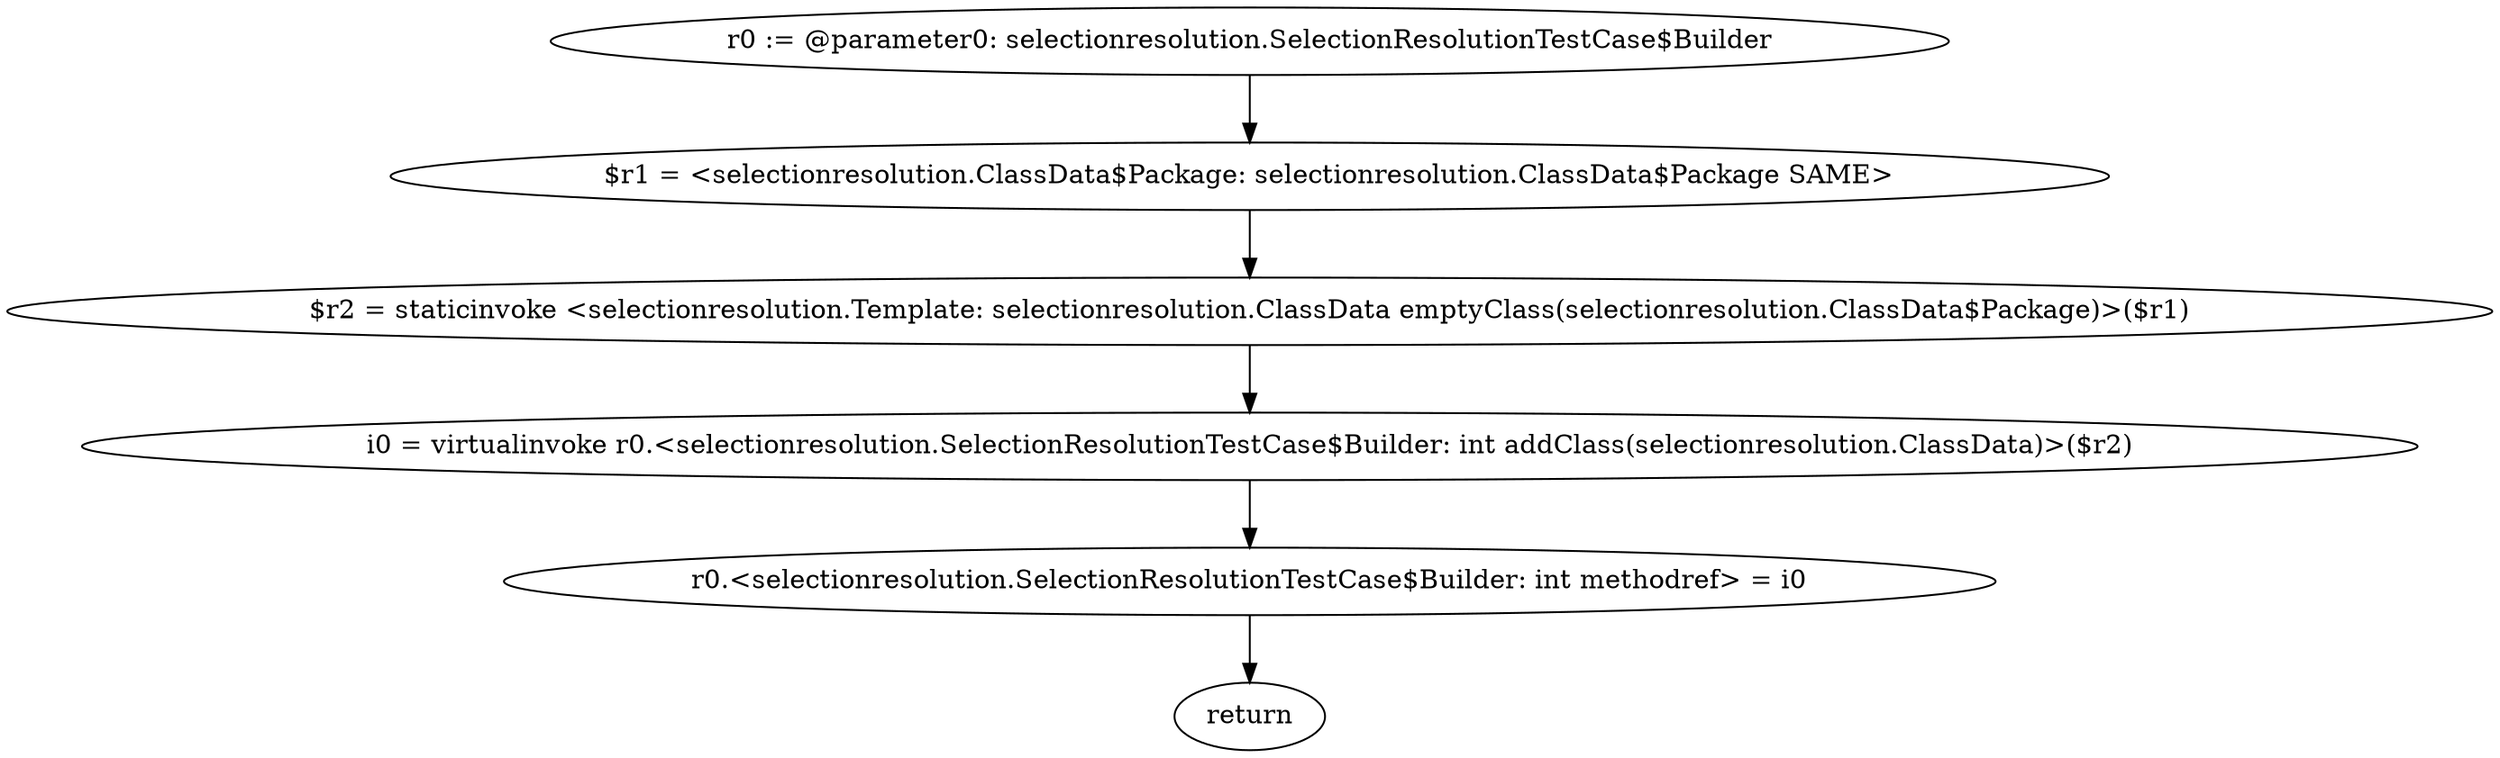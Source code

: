 digraph "unitGraph" {
    "r0 := @parameter0: selectionresolution.SelectionResolutionTestCase$Builder"
    "$r1 = <selectionresolution.ClassData$Package: selectionresolution.ClassData$Package SAME>"
    "$r2 = staticinvoke <selectionresolution.Template: selectionresolution.ClassData emptyClass(selectionresolution.ClassData$Package)>($r1)"
    "i0 = virtualinvoke r0.<selectionresolution.SelectionResolutionTestCase$Builder: int addClass(selectionresolution.ClassData)>($r2)"
    "r0.<selectionresolution.SelectionResolutionTestCase$Builder: int methodref> = i0"
    "return"
    "r0 := @parameter0: selectionresolution.SelectionResolutionTestCase$Builder"->"$r1 = <selectionresolution.ClassData$Package: selectionresolution.ClassData$Package SAME>";
    "$r1 = <selectionresolution.ClassData$Package: selectionresolution.ClassData$Package SAME>"->"$r2 = staticinvoke <selectionresolution.Template: selectionresolution.ClassData emptyClass(selectionresolution.ClassData$Package)>($r1)";
    "$r2 = staticinvoke <selectionresolution.Template: selectionresolution.ClassData emptyClass(selectionresolution.ClassData$Package)>($r1)"->"i0 = virtualinvoke r0.<selectionresolution.SelectionResolutionTestCase$Builder: int addClass(selectionresolution.ClassData)>($r2)";
    "i0 = virtualinvoke r0.<selectionresolution.SelectionResolutionTestCase$Builder: int addClass(selectionresolution.ClassData)>($r2)"->"r0.<selectionresolution.SelectionResolutionTestCase$Builder: int methodref> = i0";
    "r0.<selectionresolution.SelectionResolutionTestCase$Builder: int methodref> = i0"->"return";
}
